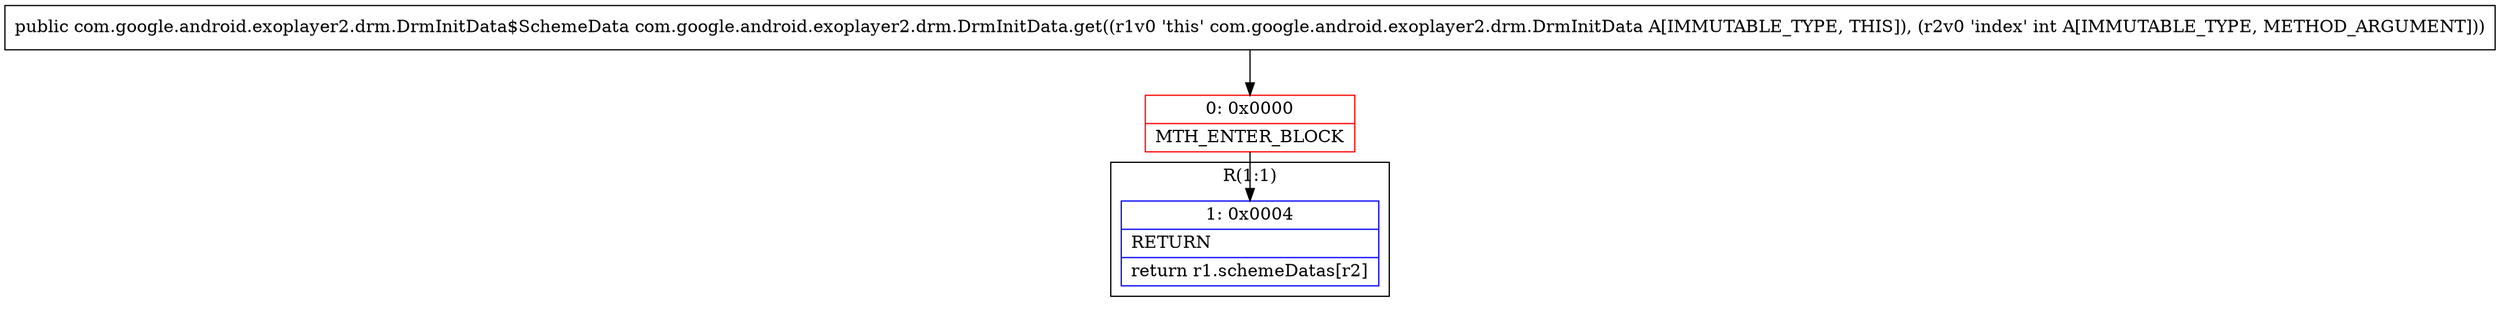digraph "CFG forcom.google.android.exoplayer2.drm.DrmInitData.get(I)Lcom\/google\/android\/exoplayer2\/drm\/DrmInitData$SchemeData;" {
subgraph cluster_Region_1297023097 {
label = "R(1:1)";
node [shape=record,color=blue];
Node_1 [shape=record,label="{1\:\ 0x0004|RETURN\l|return r1.schemeDatas[r2]\l}"];
}
Node_0 [shape=record,color=red,label="{0\:\ 0x0000|MTH_ENTER_BLOCK\l}"];
MethodNode[shape=record,label="{public com.google.android.exoplayer2.drm.DrmInitData$SchemeData com.google.android.exoplayer2.drm.DrmInitData.get((r1v0 'this' com.google.android.exoplayer2.drm.DrmInitData A[IMMUTABLE_TYPE, THIS]), (r2v0 'index' int A[IMMUTABLE_TYPE, METHOD_ARGUMENT])) }"];
MethodNode -> Node_0;
Node_0 -> Node_1;
}

